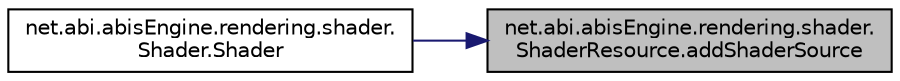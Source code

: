 digraph "net.abi.abisEngine.rendering.shader.ShaderResource.addShaderSource"
{
 // LATEX_PDF_SIZE
  edge [fontname="Helvetica",fontsize="10",labelfontname="Helvetica",labelfontsize="10"];
  node [fontname="Helvetica",fontsize="10",shape=record];
  rankdir="RL";
  Node1 [label="net.abi.abisEngine.rendering.shader.\lShaderResource.addShaderSource",height=0.2,width=0.4,color="black", fillcolor="grey75", style="filled", fontcolor="black",tooltip=" "];
  Node1 -> Node2 [dir="back",color="midnightblue",fontsize="10",style="solid",fontname="Helvetica"];
  Node2 [label="net.abi.abisEngine.rendering.shader.\lShader.Shader",height=0.2,width=0.4,color="black", fillcolor="white", style="filled",URL="$da/dff/classnet_1_1abi_1_1abis_engine_1_1rendering_1_1shader_1_1_shader.html#a820959fa7422541c75b604865686c0ff",tooltip=" "];
}
